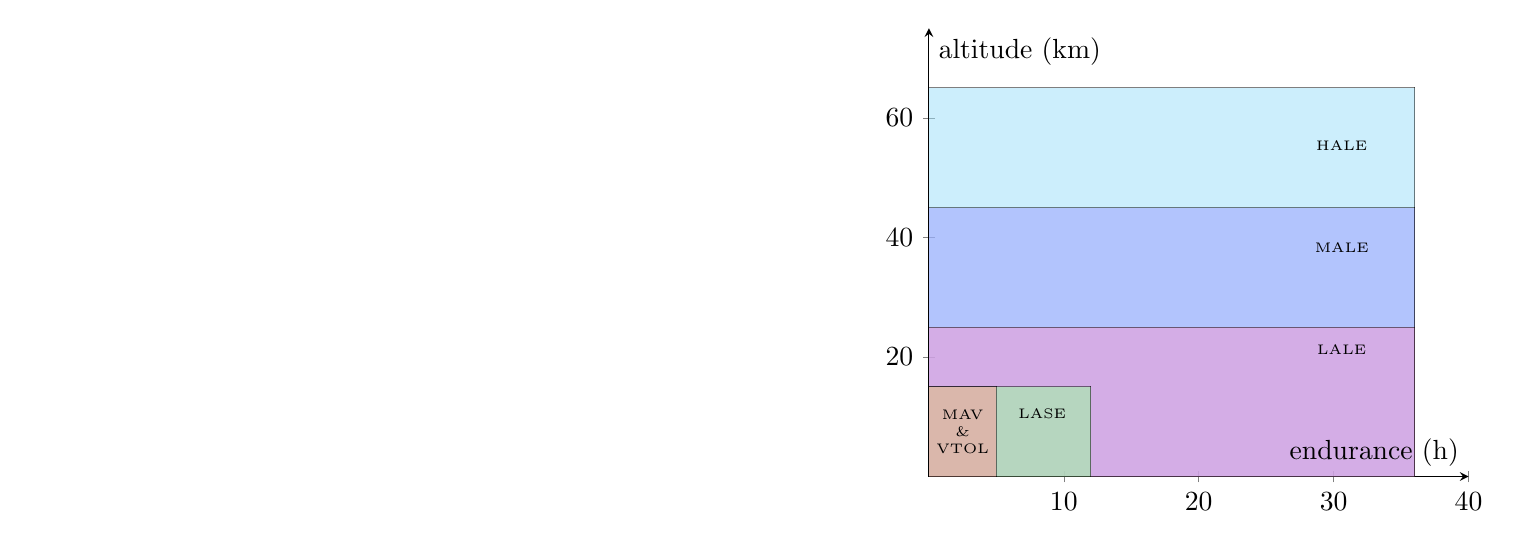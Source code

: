\pgfplotsset{compat=newest}
\usepgfplotslibrary{fillbetween}

\tikzstyle{rect} = [line width=0mm,
                    opacity=0.5,
                    text opacity=1,
                    align=center,
                    font=\tiny]

\begin{tikzpicture}
    \begin{axis}[
        axis lines = middle,
        xlabel = {endurance (h)},
        ylabel = {altitude (km)},
        xmin=0, xmax=40,
        ymin=0, ymax=75]
        
        % HALE
        \draw[rect,fill=cyan!40] (0,0) rectangle (36,65) node[pos=.85] {HALE};

        % MALE
        \draw[rect,fill=blue!40] (0,0) rectangle (36,45) node[pos=.85] {MALE};

        % LALE
        \draw[rect,fill=magenta!40] (0,0) rectangle (36,25) node[pos=.85] {LALE};

        % LASE
        \draw[rect,fill=green!40] (0,0) rectangle (12,15) node[pos=.70] {LASE};

        % MAV & VTOL
        \draw[rect,fill=red!40] (0,0) rectangle (5,15) node[pos=.5] {MAV \\ \& \\ VTOL};
    
    \end{axis}
\end{tikzpicture}